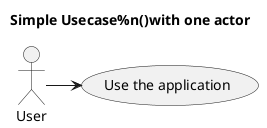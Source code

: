 {
  "sha1": "86c4utpnxp12uqba6fb7rwdkifv9vzi",
  "insertion": {
    "when": "2024-05-30T20:48:21.350Z",
    "user": "plantuml@gmail.com"
  }
}
@startuml
title Simple <b>Usecase</b>%n()with one actor

"Use the application" as (Use)
User -> (Use)

@enduml
